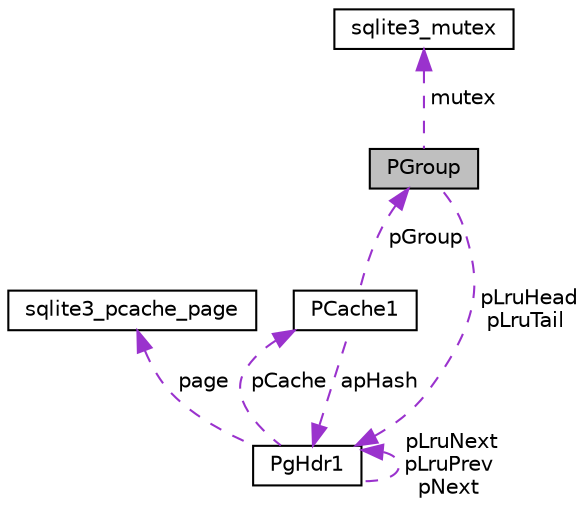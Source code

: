 digraph G
{
 // INTERACTIVE_SVG=YES
  edge [fontname="Helvetica",fontsize="10",labelfontname="Helvetica",labelfontsize="10"];
  node [fontname="Helvetica",fontsize="10",shape=record];
  Node1 [label="PGroup",height=0.2,width=0.4,color="black", fillcolor="grey75", style="filled" fontcolor="black"];
  Node2 -> Node1 [dir="back",color="darkorchid3",fontsize="10",style="dashed",label=" pLruHead\npLruTail" ,fontname="Helvetica"];
  Node2 [label="PgHdr1",height=0.2,width=0.4,color="black", fillcolor="white", style="filled",URL="$da/d32/struct_pg_hdr1.html"];
  Node3 -> Node2 [dir="back",color="darkorchid3",fontsize="10",style="dashed",label=" page" ,fontname="Helvetica"];
  Node3 [label="sqlite3_pcache_page",height=0.2,width=0.4,color="black", fillcolor="white", style="filled",URL="$d8/d72/structsqlite3__pcache__page.html"];
  Node2 -> Node2 [dir="back",color="darkorchid3",fontsize="10",style="dashed",label=" pLruNext\npLruPrev\npNext" ,fontname="Helvetica"];
  Node4 -> Node2 [dir="back",color="darkorchid3",fontsize="10",style="dashed",label=" pCache" ,fontname="Helvetica"];
  Node4 [label="PCache1",height=0.2,width=0.4,color="black", fillcolor="white", style="filled",URL="$d7/df0/struct_p_cache1.html"];
  Node1 -> Node4 [dir="back",color="darkorchid3",fontsize="10",style="dashed",label=" pGroup" ,fontname="Helvetica"];
  Node2 -> Node4 [dir="back",color="darkorchid3",fontsize="10",style="dashed",label=" apHash" ,fontname="Helvetica"];
  Node5 -> Node1 [dir="back",color="darkorchid3",fontsize="10",style="dashed",label=" mutex" ,fontname="Helvetica"];
  Node5 [label="sqlite3_mutex",height=0.2,width=0.4,color="black", fillcolor="white", style="filled",URL="$d5/d3c/structsqlite3__mutex.html"];
}
